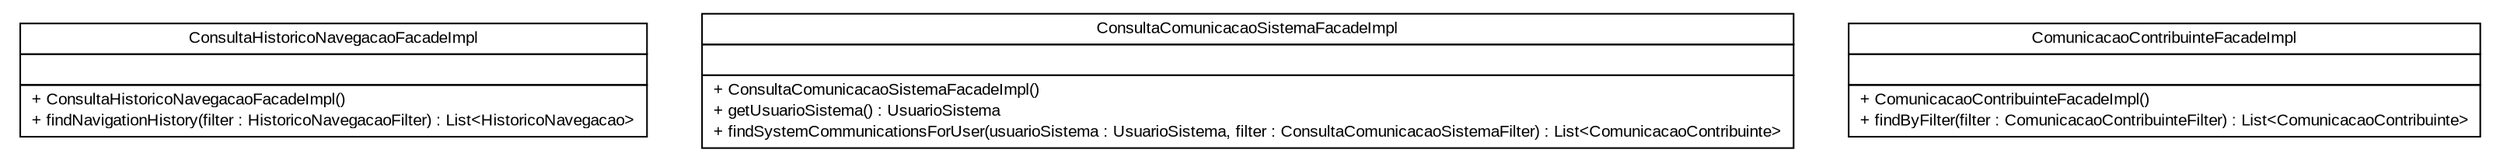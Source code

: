 #!/usr/local/bin/dot
#
# Class diagram 
# Generated by UMLGraph version R5_6 (http://www.umlgraph.org/)
#

digraph G {
	edge [fontname="arial",fontsize=10,labelfontname="arial",labelfontsize=10];
	node [fontname="arial",fontsize=10,shape=plaintext];
	nodesep=0.25;
	ranksep=0.5;
	// br.gov.to.sefaz.seg.business.consulta.facade.impl.ConsultaHistoricoNavegacaoFacadeImpl
	c102312 [label=<<table title="br.gov.to.sefaz.seg.business.consulta.facade.impl.ConsultaHistoricoNavegacaoFacadeImpl" border="0" cellborder="1" cellspacing="0" cellpadding="2" port="p" href="./ConsultaHistoricoNavegacaoFacadeImpl.html">
		<tr><td><table border="0" cellspacing="0" cellpadding="1">
<tr><td align="center" balign="center"> ConsultaHistoricoNavegacaoFacadeImpl </td></tr>
		</table></td></tr>
		<tr><td><table border="0" cellspacing="0" cellpadding="1">
<tr><td align="left" balign="left">  </td></tr>
		</table></td></tr>
		<tr><td><table border="0" cellspacing="0" cellpadding="1">
<tr><td align="left" balign="left"> + ConsultaHistoricoNavegacaoFacadeImpl() </td></tr>
<tr><td align="left" balign="left"> + findNavigationHistory(filter : HistoricoNavegacaoFilter) : List&lt;HistoricoNavegacao&gt; </td></tr>
		</table></td></tr>
		</table>>, URL="./ConsultaHistoricoNavegacaoFacadeImpl.html", fontname="arial", fontcolor="black", fontsize=10.0];
	// br.gov.to.sefaz.seg.business.consulta.facade.impl.ConsultaComunicacaoSistemaFacadeImpl
	c102313 [label=<<table title="br.gov.to.sefaz.seg.business.consulta.facade.impl.ConsultaComunicacaoSistemaFacadeImpl" border="0" cellborder="1" cellspacing="0" cellpadding="2" port="p" href="./ConsultaComunicacaoSistemaFacadeImpl.html">
		<tr><td><table border="0" cellspacing="0" cellpadding="1">
<tr><td align="center" balign="center"> ConsultaComunicacaoSistemaFacadeImpl </td></tr>
		</table></td></tr>
		<tr><td><table border="0" cellspacing="0" cellpadding="1">
<tr><td align="left" balign="left">  </td></tr>
		</table></td></tr>
		<tr><td><table border="0" cellspacing="0" cellpadding="1">
<tr><td align="left" balign="left"> + ConsultaComunicacaoSistemaFacadeImpl() </td></tr>
<tr><td align="left" balign="left"> + getUsuarioSistema() : UsuarioSistema </td></tr>
<tr><td align="left" balign="left"> + findSystemCommunicationsForUser(usuarioSistema : UsuarioSistema, filter : ConsultaComunicacaoSistemaFilter) : List&lt;ComunicacaoContribuinte&gt; </td></tr>
		</table></td></tr>
		</table>>, URL="./ConsultaComunicacaoSistemaFacadeImpl.html", fontname="arial", fontcolor="black", fontsize=10.0];
	// br.gov.to.sefaz.seg.business.consulta.facade.impl.ComunicacaoContribuinteFacadeImpl
	c102314 [label=<<table title="br.gov.to.sefaz.seg.business.consulta.facade.impl.ComunicacaoContribuinteFacadeImpl" border="0" cellborder="1" cellspacing="0" cellpadding="2" port="p" href="./ComunicacaoContribuinteFacadeImpl.html">
		<tr><td><table border="0" cellspacing="0" cellpadding="1">
<tr><td align="center" balign="center"> ComunicacaoContribuinteFacadeImpl </td></tr>
		</table></td></tr>
		<tr><td><table border="0" cellspacing="0" cellpadding="1">
<tr><td align="left" balign="left">  </td></tr>
		</table></td></tr>
		<tr><td><table border="0" cellspacing="0" cellpadding="1">
<tr><td align="left" balign="left"> + ComunicacaoContribuinteFacadeImpl() </td></tr>
<tr><td align="left" balign="left"> + findByFilter(filter : ComunicacaoContribuinteFilter) : List&lt;ComunicacaoContribuinte&gt; </td></tr>
		</table></td></tr>
		</table>>, URL="./ComunicacaoContribuinteFacadeImpl.html", fontname="arial", fontcolor="black", fontsize=10.0];
}

